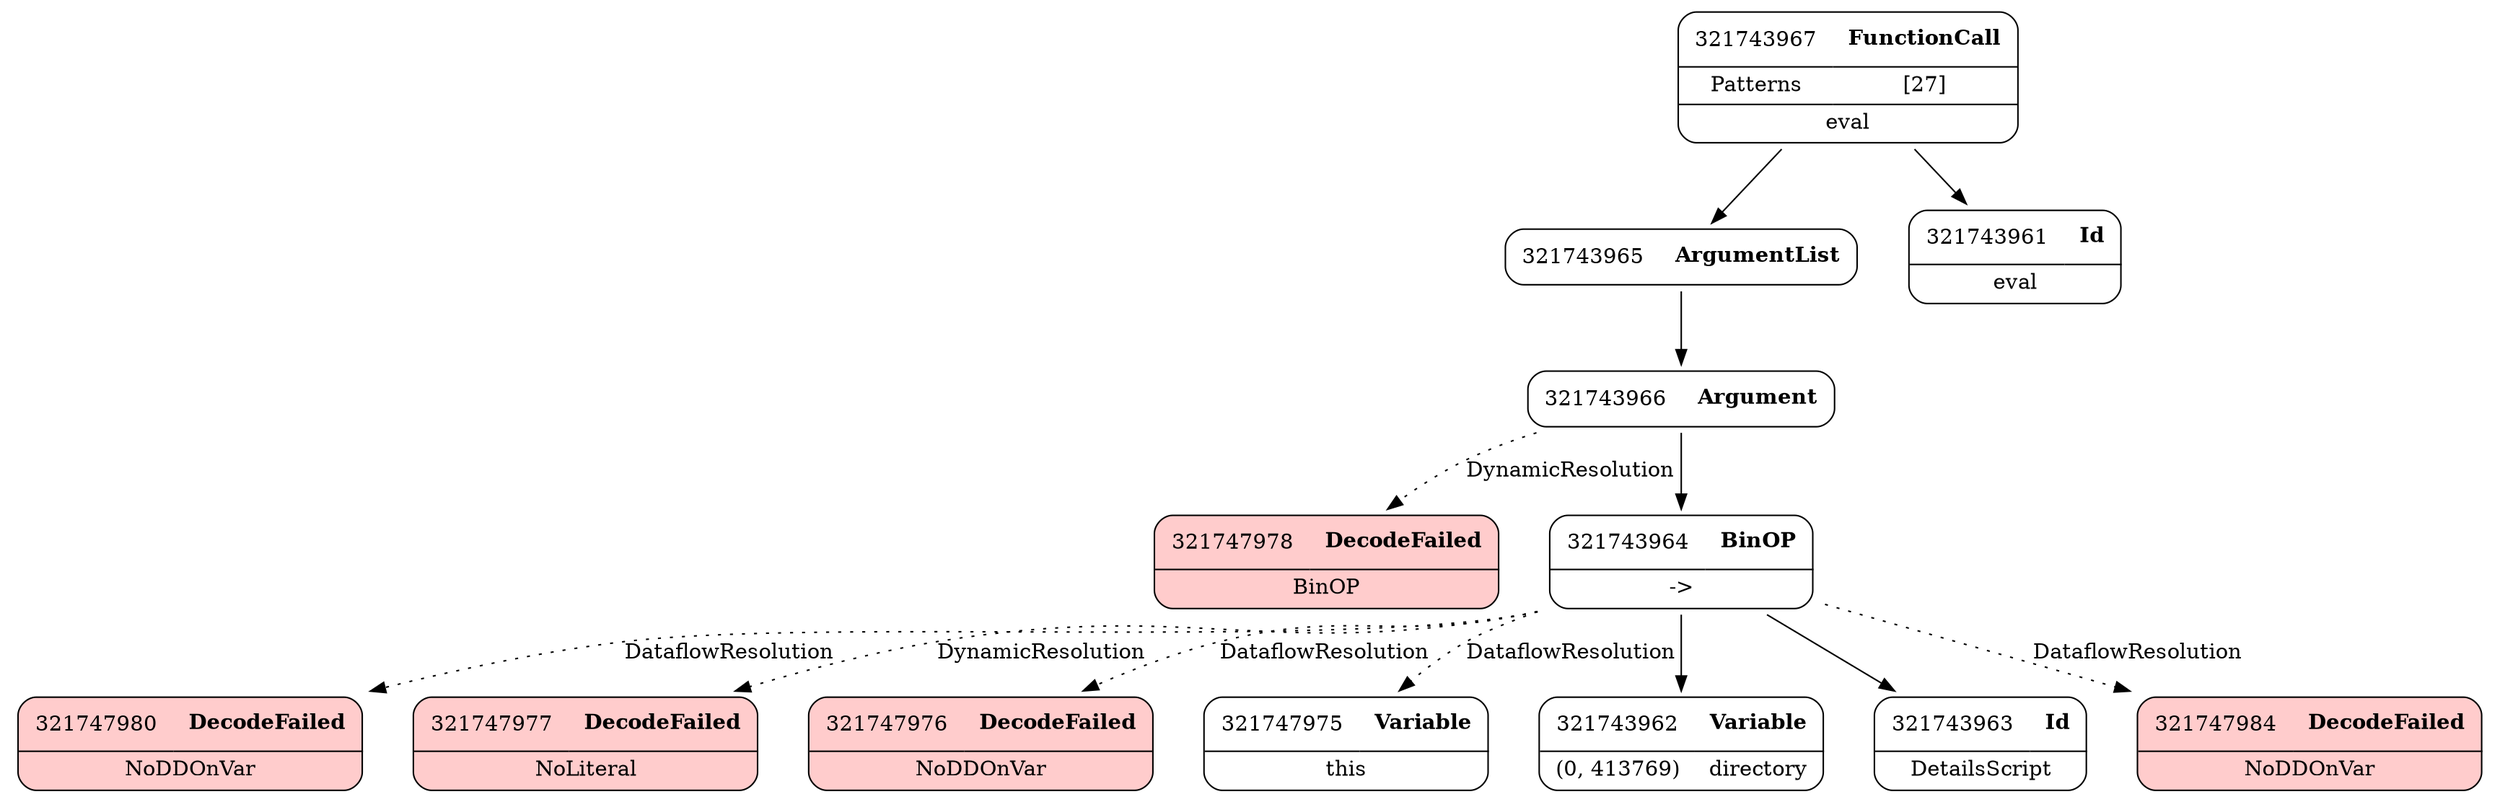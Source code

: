 digraph ast {
node [shape=none];
321747980 [label=<<TABLE border='1' cellspacing='0' cellpadding='10' style='rounded' bgcolor='#FFCCCC' ><TR><TD border='0'>321747980</TD><TD border='0'><B>DecodeFailed</B></TD></TR><HR/><TR><TD border='0' cellpadding='5' colspan='2'>NoDDOnVar</TD></TR></TABLE>>];
321747977 [label=<<TABLE border='1' cellspacing='0' cellpadding='10' style='rounded' bgcolor='#FFCCCC' ><TR><TD border='0'>321747977</TD><TD border='0'><B>DecodeFailed</B></TD></TR><HR/><TR><TD border='0' cellpadding='5' colspan='2'>NoLiteral</TD></TR></TABLE>>];
321747976 [label=<<TABLE border='1' cellspacing='0' cellpadding='10' style='rounded' bgcolor='#FFCCCC' ><TR><TD border='0'>321747976</TD><TD border='0'><B>DecodeFailed</B></TD></TR><HR/><TR><TD border='0' cellpadding='5' colspan='2'>NoDDOnVar</TD></TR></TABLE>>];
321747978 [label=<<TABLE border='1' cellspacing='0' cellpadding='10' style='rounded' bgcolor='#FFCCCC' ><TR><TD border='0'>321747978</TD><TD border='0'><B>DecodeFailed</B></TD></TR><HR/><TR><TD border='0' cellpadding='5' colspan='2'>BinOP</TD></TR></TABLE>>];
321747975 [label=<<TABLE border='1' cellspacing='0' cellpadding='10' style='rounded' ><TR><TD border='0'>321747975</TD><TD border='0'><B>Variable</B></TD></TR><HR/><TR><TD border='0' cellpadding='5' colspan='2'>this</TD></TR></TABLE>>];
321743965 [label=<<TABLE border='1' cellspacing='0' cellpadding='10' style='rounded' ><TR><TD border='0'>321743965</TD><TD border='0'><B>ArgumentList</B></TD></TR></TABLE>>];
321743965 -> 321743966 [weight=2];
321743964 [label=<<TABLE border='1' cellspacing='0' cellpadding='10' style='rounded' ><TR><TD border='0'>321743964</TD><TD border='0'><B>BinOP</B></TD></TR><HR/><TR><TD border='0' cellpadding='5' colspan='2'>-&gt;</TD></TR></TABLE>>];
321743964 -> 321743962 [weight=2];
321743964 -> 321743963 [weight=2];
321743964 -> 321747977 [style=dotted,label=DynamicResolution];
321743964 -> 321747975 [style=dotted,label=DataflowResolution];
321743964 -> 321747976 [style=dotted,label=DataflowResolution];
321743964 -> 321747980 [style=dotted,label=DataflowResolution];
321743964 -> 321747984 [style=dotted,label=DataflowResolution];
321743967 [label=<<TABLE border='1' cellspacing='0' cellpadding='10' style='rounded' ><TR><TD border='0'>321743967</TD><TD border='0'><B>FunctionCall</B></TD></TR><HR/><TR><TD border='0' cellpadding='5'>Patterns</TD><TD border='0' cellpadding='5'>[27]</TD></TR><HR/><TR><TD border='0' cellpadding='5' colspan='2'>eval</TD></TR></TABLE>>];
321743967 -> 321743961 [weight=2];
321743967 -> 321743965 [weight=2];
321743966 [label=<<TABLE border='1' cellspacing='0' cellpadding='10' style='rounded' ><TR><TD border='0'>321743966</TD><TD border='0'><B>Argument</B></TD></TR></TABLE>>];
321743966 -> 321743964 [weight=2];
321743966 -> 321747978 [style=dotted,label=DynamicResolution];
321743961 [label=<<TABLE border='1' cellspacing='0' cellpadding='10' style='rounded' ><TR><TD border='0'>321743961</TD><TD border='0'><B>Id</B></TD></TR><HR/><TR><TD border='0' cellpadding='5' colspan='2'>eval</TD></TR></TABLE>>];
321743963 [label=<<TABLE border='1' cellspacing='0' cellpadding='10' style='rounded' ><TR><TD border='0'>321743963</TD><TD border='0'><B>Id</B></TD></TR><HR/><TR><TD border='0' cellpadding='5' colspan='2'>DetailsScript</TD></TR></TABLE>>];
321743962 [label=<<TABLE border='1' cellspacing='0' cellpadding='10' style='rounded' ><TR><TD border='0'>321743962</TD><TD border='0'><B>Variable</B></TD></TR><HR/><TR><TD border='0' cellpadding='5'>(0, 413769)</TD><TD border='0' cellpadding='5'>directory</TD></TR></TABLE>>];
321747984 [label=<<TABLE border='1' cellspacing='0' cellpadding='10' style='rounded' bgcolor='#FFCCCC' ><TR><TD border='0'>321747984</TD><TD border='0'><B>DecodeFailed</B></TD></TR><HR/><TR><TD border='0' cellpadding='5' colspan='2'>NoDDOnVar</TD></TR></TABLE>>];
}
